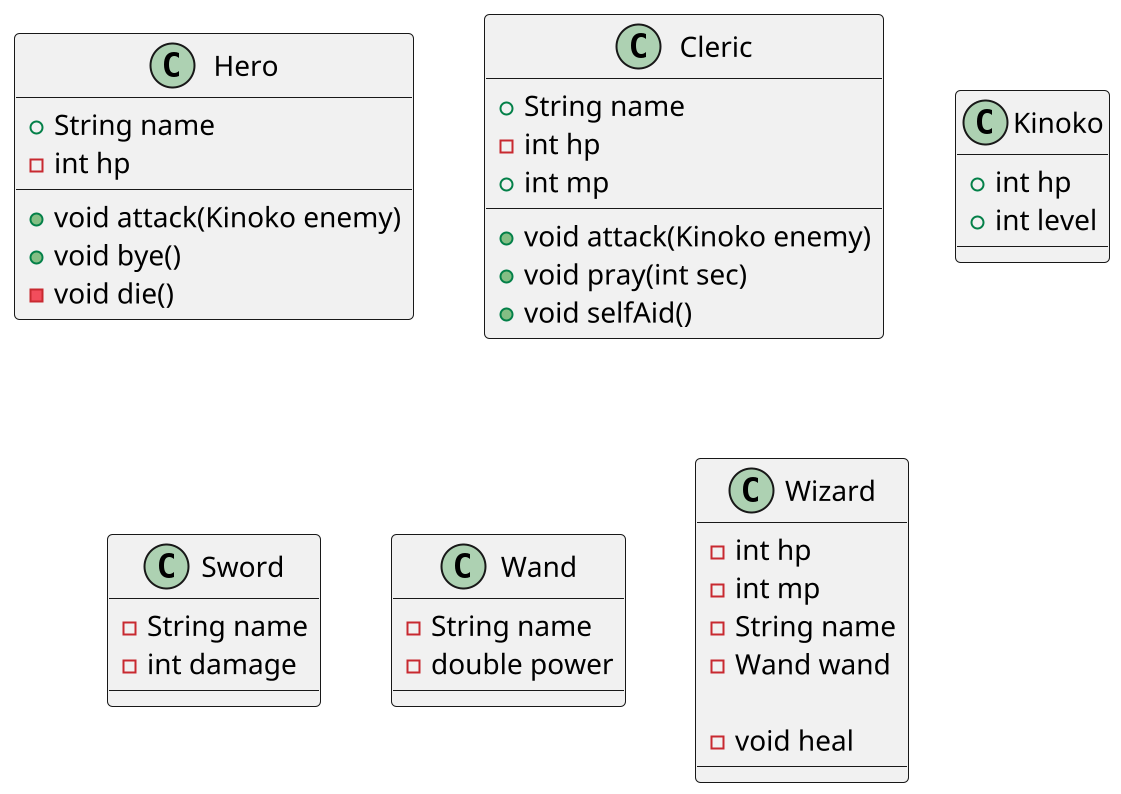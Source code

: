 @startuml
'https://plantuml.com/class-diagram

scale 2
Class Hero {
    + String name
    - int hp

    + void attack(Kinoko enemy)
    + void bye()
    - void die()
}


Class Cleric {
    + String name
    - int hp
    + int mp

     + void attack(Kinoko enemy)
     + void pray(int sec)
     + void selfAid()
}

Class Kinoko {
    + int hp
    + int level
}


Class Sword {
   - String name
   - int damage
}

Class Wand {
    - String name
    - double power
}

Class Wizard {
        - int hp
        - int mp
        - String name
        - Wand wand

        - void heal
}
@enduml